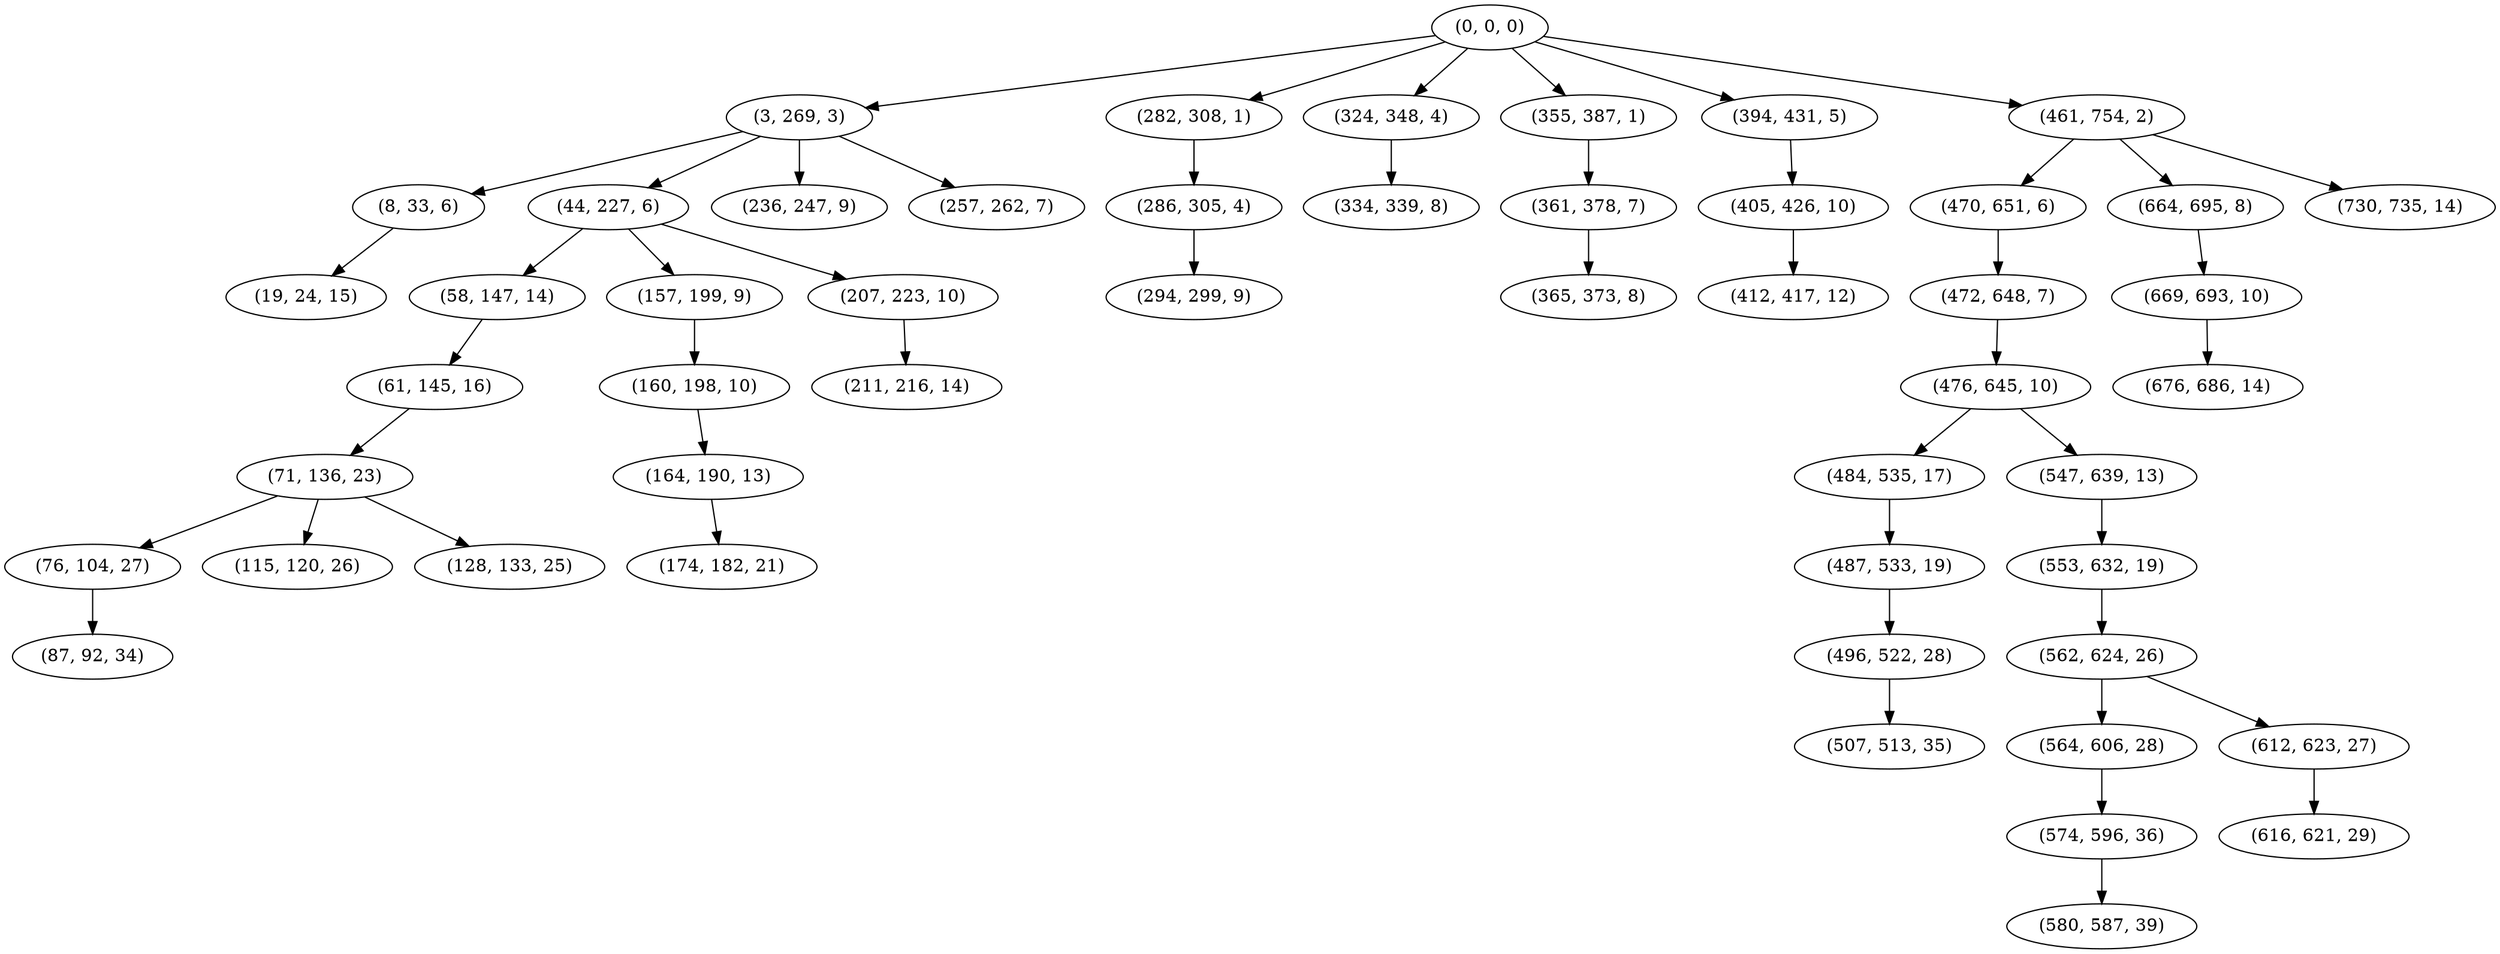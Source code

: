 digraph tree {
    "(0, 0, 0)";
    "(3, 269, 3)";
    "(8, 33, 6)";
    "(19, 24, 15)";
    "(44, 227, 6)";
    "(58, 147, 14)";
    "(61, 145, 16)";
    "(71, 136, 23)";
    "(76, 104, 27)";
    "(87, 92, 34)";
    "(115, 120, 26)";
    "(128, 133, 25)";
    "(157, 199, 9)";
    "(160, 198, 10)";
    "(164, 190, 13)";
    "(174, 182, 21)";
    "(207, 223, 10)";
    "(211, 216, 14)";
    "(236, 247, 9)";
    "(257, 262, 7)";
    "(282, 308, 1)";
    "(286, 305, 4)";
    "(294, 299, 9)";
    "(324, 348, 4)";
    "(334, 339, 8)";
    "(355, 387, 1)";
    "(361, 378, 7)";
    "(365, 373, 8)";
    "(394, 431, 5)";
    "(405, 426, 10)";
    "(412, 417, 12)";
    "(461, 754, 2)";
    "(470, 651, 6)";
    "(472, 648, 7)";
    "(476, 645, 10)";
    "(484, 535, 17)";
    "(487, 533, 19)";
    "(496, 522, 28)";
    "(507, 513, 35)";
    "(547, 639, 13)";
    "(553, 632, 19)";
    "(562, 624, 26)";
    "(564, 606, 28)";
    "(574, 596, 36)";
    "(580, 587, 39)";
    "(612, 623, 27)";
    "(616, 621, 29)";
    "(664, 695, 8)";
    "(669, 693, 10)";
    "(676, 686, 14)";
    "(730, 735, 14)";
    "(0, 0, 0)" -> "(3, 269, 3)";
    "(0, 0, 0)" -> "(282, 308, 1)";
    "(0, 0, 0)" -> "(324, 348, 4)";
    "(0, 0, 0)" -> "(355, 387, 1)";
    "(0, 0, 0)" -> "(394, 431, 5)";
    "(0, 0, 0)" -> "(461, 754, 2)";
    "(3, 269, 3)" -> "(8, 33, 6)";
    "(3, 269, 3)" -> "(44, 227, 6)";
    "(3, 269, 3)" -> "(236, 247, 9)";
    "(3, 269, 3)" -> "(257, 262, 7)";
    "(8, 33, 6)" -> "(19, 24, 15)";
    "(44, 227, 6)" -> "(58, 147, 14)";
    "(44, 227, 6)" -> "(157, 199, 9)";
    "(44, 227, 6)" -> "(207, 223, 10)";
    "(58, 147, 14)" -> "(61, 145, 16)";
    "(61, 145, 16)" -> "(71, 136, 23)";
    "(71, 136, 23)" -> "(76, 104, 27)";
    "(71, 136, 23)" -> "(115, 120, 26)";
    "(71, 136, 23)" -> "(128, 133, 25)";
    "(76, 104, 27)" -> "(87, 92, 34)";
    "(157, 199, 9)" -> "(160, 198, 10)";
    "(160, 198, 10)" -> "(164, 190, 13)";
    "(164, 190, 13)" -> "(174, 182, 21)";
    "(207, 223, 10)" -> "(211, 216, 14)";
    "(282, 308, 1)" -> "(286, 305, 4)";
    "(286, 305, 4)" -> "(294, 299, 9)";
    "(324, 348, 4)" -> "(334, 339, 8)";
    "(355, 387, 1)" -> "(361, 378, 7)";
    "(361, 378, 7)" -> "(365, 373, 8)";
    "(394, 431, 5)" -> "(405, 426, 10)";
    "(405, 426, 10)" -> "(412, 417, 12)";
    "(461, 754, 2)" -> "(470, 651, 6)";
    "(461, 754, 2)" -> "(664, 695, 8)";
    "(461, 754, 2)" -> "(730, 735, 14)";
    "(470, 651, 6)" -> "(472, 648, 7)";
    "(472, 648, 7)" -> "(476, 645, 10)";
    "(476, 645, 10)" -> "(484, 535, 17)";
    "(476, 645, 10)" -> "(547, 639, 13)";
    "(484, 535, 17)" -> "(487, 533, 19)";
    "(487, 533, 19)" -> "(496, 522, 28)";
    "(496, 522, 28)" -> "(507, 513, 35)";
    "(547, 639, 13)" -> "(553, 632, 19)";
    "(553, 632, 19)" -> "(562, 624, 26)";
    "(562, 624, 26)" -> "(564, 606, 28)";
    "(562, 624, 26)" -> "(612, 623, 27)";
    "(564, 606, 28)" -> "(574, 596, 36)";
    "(574, 596, 36)" -> "(580, 587, 39)";
    "(612, 623, 27)" -> "(616, 621, 29)";
    "(664, 695, 8)" -> "(669, 693, 10)";
    "(669, 693, 10)" -> "(676, 686, 14)";
}
